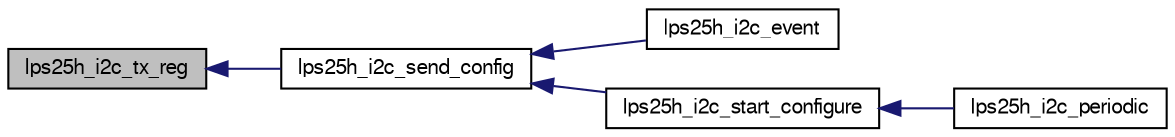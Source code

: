digraph "lps25h_i2c_tx_reg"
{
  edge [fontname="FreeSans",fontsize="10",labelfontname="FreeSans",labelfontsize="10"];
  node [fontname="FreeSans",fontsize="10",shape=record];
  rankdir="LR";
  Node1 [label="lps25h_i2c_tx_reg",height=0.2,width=0.4,color="black", fillcolor="grey75", style="filled", fontcolor="black"];
  Node1 -> Node2 [dir="back",color="midnightblue",fontsize="10",style="solid",fontname="FreeSans"];
  Node2 [label="lps25h_i2c_send_config",height=0.2,width=0.4,color="black", fillcolor="white", style="filled",URL="$lps25h__i2c_8c.html#a0b265155a2e0ae47d154e1c02151f1f1"];
  Node2 -> Node3 [dir="back",color="midnightblue",fontsize="10",style="solid",fontname="FreeSans"];
  Node3 [label="lps25h_i2c_event",height=0.2,width=0.4,color="black", fillcolor="white", style="filled",URL="$lps25h__i2c_8h.html#a3200399906291963f3820300c3ed140c"];
  Node2 -> Node4 [dir="back",color="midnightblue",fontsize="10",style="solid",fontname="FreeSans"];
  Node4 [label="lps25h_i2c_start_configure",height=0.2,width=0.4,color="black", fillcolor="white", style="filled",URL="$lps25h__i2c_8h.html#a4384ffd790e5267a88536b55f9ed9b06"];
  Node4 -> Node5 [dir="back",color="midnightblue",fontsize="10",style="solid",fontname="FreeSans"];
  Node5 [label="lps25h_i2c_periodic",height=0.2,width=0.4,color="black", fillcolor="white", style="filled",URL="$lps25h__i2c_8h.html#a7dfc610e0bc463255583395e7f2712f8"];
}
